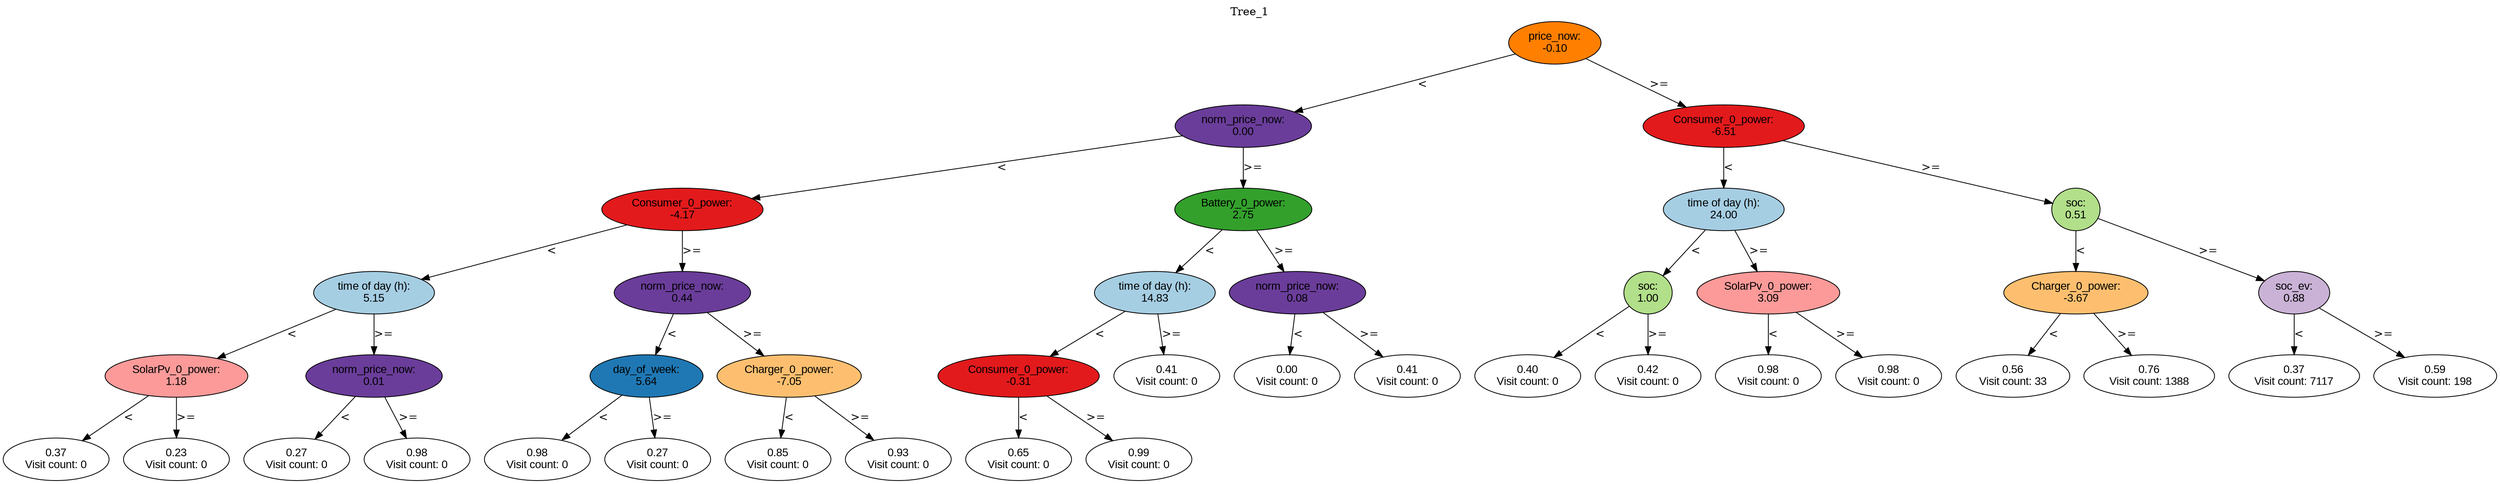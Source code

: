 digraph BST {
    node [fontname="Arial" style=filled colorscheme=paired12];
    0 [ label = "price_now:
-0.10" fillcolor=8];
    1 [ label = "norm_price_now:
0.00" fillcolor=10];
    2 [ label = "Consumer_0_power:
-4.17" fillcolor=6];
    3 [ label = "time of day (h):
5.15" fillcolor=1];
    4 [ label = "SolarPv_0_power:
1.18" fillcolor=5];
    5 [ label = "0.37
Visit count: 0" fillcolor=white];
    6 [ label = "0.23
Visit count: 0" fillcolor=white];
    7 [ label = "norm_price_now:
0.01" fillcolor=10];
    8 [ label = "0.27
Visit count: 0" fillcolor=white];
    9 [ label = "0.98
Visit count: 0" fillcolor=white];
    10 [ label = "norm_price_now:
0.44" fillcolor=10];
    11 [ label = "day_of_week:
5.64" fillcolor=2];
    12 [ label = "0.98
Visit count: 0" fillcolor=white];
    13 [ label = "0.27
Visit count: 0" fillcolor=white];
    14 [ label = "Charger_0_power:
-7.05" fillcolor=7];
    15 [ label = "0.85
Visit count: 0" fillcolor=white];
    16 [ label = "0.93
Visit count: 0" fillcolor=white];
    17 [ label = "Battery_0_power:
2.75" fillcolor=4];
    18 [ label = "time of day (h):
14.83" fillcolor=1];
    19 [ label = "Consumer_0_power:
-0.31" fillcolor=6];
    20 [ label = "0.65
Visit count: 0" fillcolor=white];
    21 [ label = "0.99
Visit count: 0" fillcolor=white];
    22 [ label = "0.41
Visit count: 0" fillcolor=white];
    23 [ label = "norm_price_now:
0.08" fillcolor=10];
    24 [ label = "0.00
Visit count: 0" fillcolor=white];
    25 [ label = "0.41
Visit count: 0" fillcolor=white];
    26 [ label = "Consumer_0_power:
-6.51" fillcolor=6];
    27 [ label = "time of day (h):
24.00" fillcolor=1];
    28 [ label = "soc:
1.00" fillcolor=3];
    29 [ label = "0.40
Visit count: 0" fillcolor=white];
    30 [ label = "0.42
Visit count: 0" fillcolor=white];
    31 [ label = "SolarPv_0_power:
3.09" fillcolor=5];
    32 [ label = "0.98
Visit count: 0" fillcolor=white];
    33 [ label = "0.98
Visit count: 0" fillcolor=white];
    34 [ label = "soc:
0.51" fillcolor=3];
    35 [ label = "Charger_0_power:
-3.67" fillcolor=7];
    36 [ label = "0.56
Visit count: 33" fillcolor=white];
    37 [ label = "0.76
Visit count: 1388" fillcolor=white];
    38 [ label = "soc_ev:
0.88" fillcolor=9];
    39 [ label = "0.37
Visit count: 7117" fillcolor=white];
    40 [ label = "0.59
Visit count: 198" fillcolor=white];

    0  -> 1[ label = "<"];
    0  -> 26[ label = ">="];
    1  -> 2[ label = "<"];
    1  -> 17[ label = ">="];
    2  -> 3[ label = "<"];
    2  -> 10[ label = ">="];
    3  -> 4[ label = "<"];
    3  -> 7[ label = ">="];
    4  -> 5[ label = "<"];
    4  -> 6[ label = ">="];
    7  -> 8[ label = "<"];
    7  -> 9[ label = ">="];
    10  -> 11[ label = "<"];
    10  -> 14[ label = ">="];
    11  -> 12[ label = "<"];
    11  -> 13[ label = ">="];
    14  -> 15[ label = "<"];
    14  -> 16[ label = ">="];
    17  -> 18[ label = "<"];
    17  -> 23[ label = ">="];
    18  -> 19[ label = "<"];
    18  -> 22[ label = ">="];
    19  -> 20[ label = "<"];
    19  -> 21[ label = ">="];
    23  -> 24[ label = "<"];
    23  -> 25[ label = ">="];
    26  -> 27[ label = "<"];
    26  -> 34[ label = ">="];
    27  -> 28[ label = "<"];
    27  -> 31[ label = ">="];
    28  -> 29[ label = "<"];
    28  -> 30[ label = ">="];
    31  -> 32[ label = "<"];
    31  -> 33[ label = ">="];
    34  -> 35[ label = "<"];
    34  -> 38[ label = ">="];
    35  -> 36[ label = "<"];
    35  -> 37[ label = ">="];
    38  -> 39[ label = "<"];
    38  -> 40[ label = ">="];

    labelloc="t";
    label="Tree_1";
}